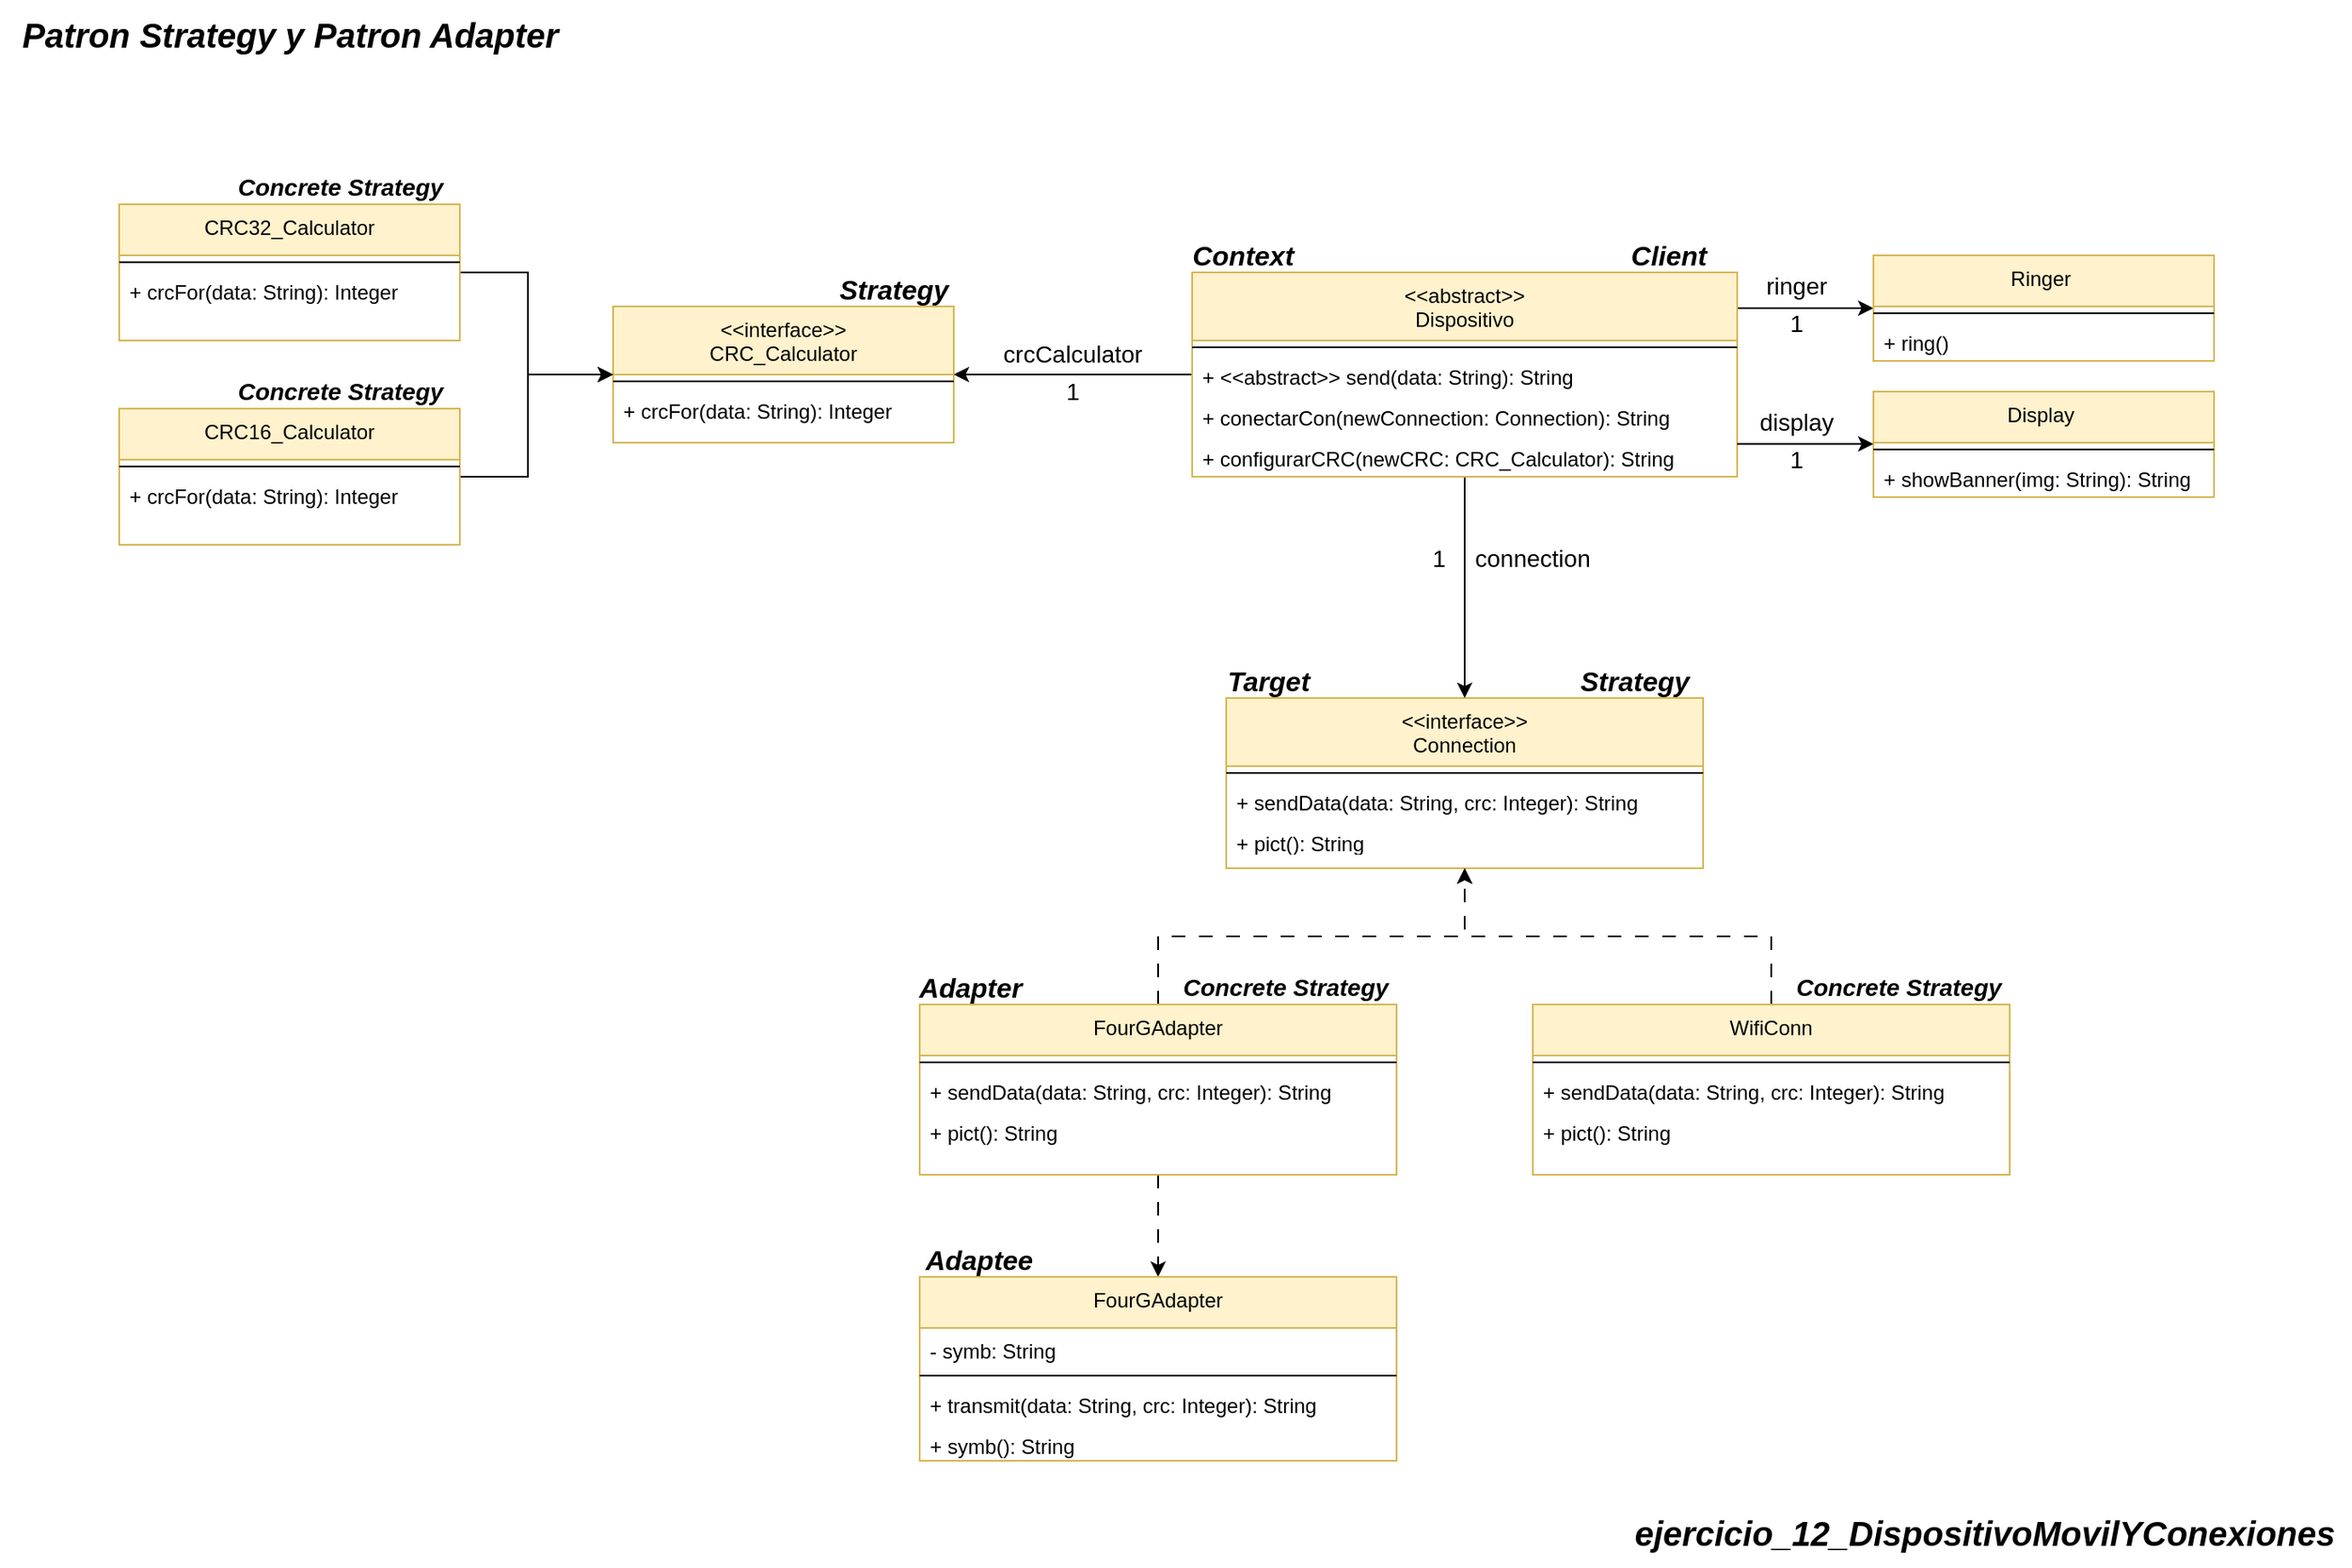 <mxfile version="24.4.0" type="google">
  <diagram name="Page-1" id="k8euVFh2n9N9xjjN2gfO">
    <mxGraphModel grid="1" page="1" gridSize="10" guides="1" tooltips="1" connect="1" arrows="1" fold="1" pageScale="1" pageWidth="850" pageHeight="1100" math="0" shadow="0">
      <root>
        <mxCell id="0" />
        <mxCell id="1" parent="0" />
        <mxCell id="NC4hwwwxN1o7xKpPrsBJ-16" value="&lt;&lt;interface&gt;&gt;&#xa;Connection" style="swimlane;fontStyle=0;align=center;verticalAlign=top;childLayout=stackLayout;horizontal=1;startSize=40;horizontalStack=0;resizeParent=1;resizeLast=0;collapsible=1;marginBottom=0;rounded=0;shadow=0;strokeWidth=1;fillColor=#fff2cc;strokeColor=#d6b656;" vertex="1" parent="1">
          <mxGeometry x="-200" y="-2430" width="280" height="100" as="geometry">
            <mxRectangle x="110" y="-20" width="160" height="26" as="alternateBounds" />
          </mxGeometry>
        </mxCell>
        <mxCell id="NC4hwwwxN1o7xKpPrsBJ-21" value="" style="line;html=1;strokeWidth=1;align=left;verticalAlign=middle;spacingTop=-1;spacingLeft=3;spacingRight=3;rotatable=0;labelPosition=right;points=[];portConstraint=eastwest;" vertex="1" parent="NC4hwwwxN1o7xKpPrsBJ-16">
          <mxGeometry y="40" width="280" height="8" as="geometry" />
        </mxCell>
        <mxCell id="NC4hwwwxN1o7xKpPrsBJ-22" value="+ sendData(data: String, crc: Integer): String" style="text;align=left;verticalAlign=top;spacingLeft=4;spacingRight=4;overflow=hidden;rotatable=0;points=[[0,0.5],[1,0.5]];portConstraint=eastwest;rounded=0;shadow=0;html=0;" vertex="1" parent="NC4hwwwxN1o7xKpPrsBJ-16">
          <mxGeometry y="48" width="280" height="24" as="geometry" />
        </mxCell>
        <mxCell id="NC4hwwwxN1o7xKpPrsBJ-23" value="+ pict(): String" style="text;align=left;verticalAlign=top;spacingLeft=4;spacingRight=4;overflow=hidden;rotatable=0;points=[[0,0.5],[1,0.5]];portConstraint=eastwest;rounded=0;shadow=0;html=0;" vertex="1" parent="NC4hwwwxN1o7xKpPrsBJ-16">
          <mxGeometry y="72" width="280" height="16" as="geometry" />
        </mxCell>
        <mxCell id="NC4hwwwxN1o7xKpPrsBJ-79" value="&lt;&lt;interface&gt;&gt;&#xa;CRC_Calculator" style="swimlane;fontStyle=0;align=center;verticalAlign=top;childLayout=stackLayout;horizontal=1;startSize=40;horizontalStack=0;resizeParent=1;resizeLast=0;collapsible=1;marginBottom=0;rounded=0;shadow=0;strokeWidth=1;fillColor=#fff2cc;strokeColor=#d6b656;" vertex="1" parent="1">
          <mxGeometry x="-560" y="-2660" width="200" height="80" as="geometry">
            <mxRectangle x="110" y="-20" width="160" height="26" as="alternateBounds" />
          </mxGeometry>
        </mxCell>
        <mxCell id="NC4hwwwxN1o7xKpPrsBJ-81" value="" style="line;html=1;strokeWidth=1;align=left;verticalAlign=middle;spacingTop=-1;spacingLeft=3;spacingRight=3;rotatable=0;labelPosition=right;points=[];portConstraint=eastwest;" vertex="1" parent="NC4hwwwxN1o7xKpPrsBJ-79">
          <mxGeometry y="40" width="200" height="8" as="geometry" />
        </mxCell>
        <mxCell id="NC4hwwwxN1o7xKpPrsBJ-82" value="+ crcFor(data: String): Integer" style="text;align=left;verticalAlign=top;spacingLeft=4;spacingRight=4;overflow=hidden;rotatable=0;points=[[0,0.5],[1,0.5]];portConstraint=eastwest;rounded=0;shadow=0;html=0;" vertex="1" parent="NC4hwwwxN1o7xKpPrsBJ-79">
          <mxGeometry y="48" width="200" height="24" as="geometry" />
        </mxCell>
        <mxCell id="NC4hwwwxN1o7xKpPrsBJ-99" style="edgeStyle=orthogonalEdgeStyle;rounded=0;orthogonalLoop=1;jettySize=auto;html=1;" edge="1" parent="1" source="NC4hwwwxN1o7xKpPrsBJ-84" target="NC4hwwwxN1o7xKpPrsBJ-79">
          <mxGeometry relative="1" as="geometry" />
        </mxCell>
        <mxCell id="NC4hwwwxN1o7xKpPrsBJ-107" style="edgeStyle=orthogonalEdgeStyle;rounded=0;orthogonalLoop=1;jettySize=auto;html=1;" edge="1" parent="1" target="NC4hwwwxN1o7xKpPrsBJ-100">
          <mxGeometry relative="1" as="geometry">
            <mxPoint x="100.0" y="-2658.966" as="sourcePoint" />
            <Array as="points">
              <mxPoint x="120" y="-2659" />
              <mxPoint x="120" y="-2659" />
            </Array>
          </mxGeometry>
        </mxCell>
        <mxCell id="NC4hwwwxN1o7xKpPrsBJ-114" style="edgeStyle=orthogonalEdgeStyle;rounded=0;orthogonalLoop=1;jettySize=auto;html=1;entryX=0.5;entryY=0;entryDx=0;entryDy=0;" edge="1" parent="1" source="NC4hwwwxN1o7xKpPrsBJ-84" target="NC4hwwwxN1o7xKpPrsBJ-16">
          <mxGeometry relative="1" as="geometry" />
        </mxCell>
        <mxCell id="NC4hwwwxN1o7xKpPrsBJ-84" value="&lt;&lt;abstract&gt;&gt;&#xa;Dispositivo" style="swimlane;fontStyle=0;align=center;verticalAlign=top;childLayout=stackLayout;horizontal=1;startSize=40;horizontalStack=0;resizeParent=1;resizeLast=0;collapsible=1;marginBottom=0;rounded=0;shadow=0;strokeWidth=1;fillColor=#fff2cc;strokeColor=#d6b656;" vertex="1" parent="1">
          <mxGeometry x="-220" y="-2680" width="320" height="120" as="geometry">
            <mxRectangle x="110" y="-20" width="160" height="26" as="alternateBounds" />
          </mxGeometry>
        </mxCell>
        <mxCell id="NC4hwwwxN1o7xKpPrsBJ-85" value="" style="line;html=1;strokeWidth=1;align=left;verticalAlign=middle;spacingTop=-1;spacingLeft=3;spacingRight=3;rotatable=0;labelPosition=right;points=[];portConstraint=eastwest;" vertex="1" parent="NC4hwwwxN1o7xKpPrsBJ-84">
          <mxGeometry y="40" width="320" height="8" as="geometry" />
        </mxCell>
        <mxCell id="NC4hwwwxN1o7xKpPrsBJ-86" value="+ &lt;&lt;abstract&gt;&gt; send(data: String): String" style="text;align=left;verticalAlign=top;spacingLeft=4;spacingRight=4;overflow=hidden;rotatable=0;points=[[0,0.5],[1,0.5]];portConstraint=eastwest;rounded=0;shadow=0;html=0;" vertex="1" parent="NC4hwwwxN1o7xKpPrsBJ-84">
          <mxGeometry y="48" width="320" height="24" as="geometry" />
        </mxCell>
        <mxCell id="NC4hwwwxN1o7xKpPrsBJ-95" value="+ conectarCon(newConnection: Connection): String" style="text;align=left;verticalAlign=top;spacingLeft=4;spacingRight=4;overflow=hidden;rotatable=0;points=[[0,0.5],[1,0.5]];portConstraint=eastwest;rounded=0;shadow=0;html=0;" vertex="1" parent="NC4hwwwxN1o7xKpPrsBJ-84">
          <mxGeometry y="72" width="320" height="24" as="geometry" />
        </mxCell>
        <mxCell id="NC4hwwwxN1o7xKpPrsBJ-96" value="+ configurarCRC(newCRC: CRC_Calculator): String" style="text;align=left;verticalAlign=top;spacingLeft=4;spacingRight=4;overflow=hidden;rotatable=0;points=[[0,0.5],[1,0.5]];portConstraint=eastwest;rounded=0;shadow=0;html=0;" vertex="1" parent="NC4hwwwxN1o7xKpPrsBJ-84">
          <mxGeometry y="96" width="320" height="24" as="geometry" />
        </mxCell>
        <mxCell id="NC4hwwwxN1o7xKpPrsBJ-118" style="edgeStyle=orthogonalEdgeStyle;rounded=0;orthogonalLoop=1;jettySize=auto;html=1;" edge="1" parent="1" source="NC4hwwwxN1o7xKpPrsBJ-87" target="NC4hwwwxN1o7xKpPrsBJ-79">
          <mxGeometry relative="1" as="geometry">
            <Array as="points">
              <mxPoint x="-610" y="-2560" />
              <mxPoint x="-610" y="-2620" />
            </Array>
          </mxGeometry>
        </mxCell>
        <mxCell id="NC4hwwwxN1o7xKpPrsBJ-87" value="CRC16_Calculator" style="swimlane;fontStyle=0;align=center;verticalAlign=top;childLayout=stackLayout;horizontal=1;startSize=30;horizontalStack=0;resizeParent=1;resizeLast=0;collapsible=1;marginBottom=0;rounded=0;shadow=0;strokeWidth=1;fillColor=#fff2cc;strokeColor=#d6b656;" vertex="1" parent="1">
          <mxGeometry x="-850" y="-2600" width="200" height="80" as="geometry">
            <mxRectangle x="110" y="-20" width="160" height="26" as="alternateBounds" />
          </mxGeometry>
        </mxCell>
        <mxCell id="NC4hwwwxN1o7xKpPrsBJ-88" value="" style="line;html=1;strokeWidth=1;align=left;verticalAlign=middle;spacingTop=-1;spacingLeft=3;spacingRight=3;rotatable=0;labelPosition=right;points=[];portConstraint=eastwest;" vertex="1" parent="NC4hwwwxN1o7xKpPrsBJ-87">
          <mxGeometry y="30" width="200" height="8" as="geometry" />
        </mxCell>
        <mxCell id="NC4hwwwxN1o7xKpPrsBJ-89" value="+ crcFor(data: String): Integer" style="text;align=left;verticalAlign=top;spacingLeft=4;spacingRight=4;overflow=hidden;rotatable=0;points=[[0,0.5],[1,0.5]];portConstraint=eastwest;rounded=0;shadow=0;html=0;" vertex="1" parent="NC4hwwwxN1o7xKpPrsBJ-87">
          <mxGeometry y="38" width="200" height="24" as="geometry" />
        </mxCell>
        <mxCell id="NC4hwwwxN1o7xKpPrsBJ-94" style="edgeStyle=orthogonalEdgeStyle;rounded=0;orthogonalLoop=1;jettySize=auto;html=1;entryX=0;entryY=0.5;entryDx=0;entryDy=0;" edge="1" parent="1" source="NC4hwwwxN1o7xKpPrsBJ-90" target="NC4hwwwxN1o7xKpPrsBJ-79">
          <mxGeometry relative="1" as="geometry">
            <Array as="points">
              <mxPoint x="-610" y="-2680" />
              <mxPoint x="-610" y="-2620" />
            </Array>
          </mxGeometry>
        </mxCell>
        <mxCell id="NC4hwwwxN1o7xKpPrsBJ-90" value="CRC32_Calculator" style="swimlane;fontStyle=0;align=center;verticalAlign=top;childLayout=stackLayout;horizontal=1;startSize=30;horizontalStack=0;resizeParent=1;resizeLast=0;collapsible=1;marginBottom=0;rounded=0;shadow=0;strokeWidth=1;fillColor=#fff2cc;strokeColor=#d6b656;" vertex="1" parent="1">
          <mxGeometry x="-850" y="-2720" width="200" height="80" as="geometry">
            <mxRectangle x="110" y="-20" width="160" height="26" as="alternateBounds" />
          </mxGeometry>
        </mxCell>
        <mxCell id="NC4hwwwxN1o7xKpPrsBJ-91" value="" style="line;html=1;strokeWidth=1;align=left;verticalAlign=middle;spacingTop=-1;spacingLeft=3;spacingRight=3;rotatable=0;labelPosition=right;points=[];portConstraint=eastwest;" vertex="1" parent="NC4hwwwxN1o7xKpPrsBJ-90">
          <mxGeometry y="30" width="200" height="8" as="geometry" />
        </mxCell>
        <mxCell id="NC4hwwwxN1o7xKpPrsBJ-92" value="+ crcFor(data: String): Integer" style="text;align=left;verticalAlign=top;spacingLeft=4;spacingRight=4;overflow=hidden;rotatable=0;points=[[0,0.5],[1,0.5]];portConstraint=eastwest;rounded=0;shadow=0;html=0;" vertex="1" parent="NC4hwwwxN1o7xKpPrsBJ-90">
          <mxGeometry y="38" width="200" height="24" as="geometry" />
        </mxCell>
        <mxCell id="NC4hwwwxN1o7xKpPrsBJ-100" value="Ringer " style="swimlane;fontStyle=0;align=center;verticalAlign=top;childLayout=stackLayout;horizontal=1;startSize=30;horizontalStack=0;resizeParent=1;resizeLast=0;collapsible=1;marginBottom=0;rounded=0;shadow=0;strokeWidth=1;fillColor=#fff2cc;strokeColor=#d6b656;" vertex="1" parent="1">
          <mxGeometry x="180" y="-2690" width="200" height="62" as="geometry">
            <mxRectangle x="110" y="-20" width="160" height="26" as="alternateBounds" />
          </mxGeometry>
        </mxCell>
        <mxCell id="NC4hwwwxN1o7xKpPrsBJ-101" value="" style="line;html=1;strokeWidth=1;align=left;verticalAlign=middle;spacingTop=-1;spacingLeft=3;spacingRight=3;rotatable=0;labelPosition=right;points=[];portConstraint=eastwest;" vertex="1" parent="NC4hwwwxN1o7xKpPrsBJ-100">
          <mxGeometry y="30" width="200" height="8" as="geometry" />
        </mxCell>
        <mxCell id="NC4hwwwxN1o7xKpPrsBJ-102" value="+ ring()" style="text;align=left;verticalAlign=top;spacingLeft=4;spacingRight=4;overflow=hidden;rotatable=0;points=[[0,0.5],[1,0.5]];portConstraint=eastwest;rounded=0;shadow=0;html=0;" vertex="1" parent="NC4hwwwxN1o7xKpPrsBJ-100">
          <mxGeometry y="38" width="200" height="24" as="geometry" />
        </mxCell>
        <mxCell id="NC4hwwwxN1o7xKpPrsBJ-103" value="Display " style="swimlane;fontStyle=0;align=center;verticalAlign=top;childLayout=stackLayout;horizontal=1;startSize=30;horizontalStack=0;resizeParent=1;resizeLast=0;collapsible=1;marginBottom=0;rounded=0;shadow=0;strokeWidth=1;fillColor=#fff2cc;strokeColor=#d6b656;" vertex="1" parent="1">
          <mxGeometry x="180" y="-2610" width="200" height="62" as="geometry">
            <mxRectangle x="110" y="-20" width="160" height="26" as="alternateBounds" />
          </mxGeometry>
        </mxCell>
        <mxCell id="NC4hwwwxN1o7xKpPrsBJ-104" value="" style="line;html=1;strokeWidth=1;align=left;verticalAlign=middle;spacingTop=-1;spacingLeft=3;spacingRight=3;rotatable=0;labelPosition=right;points=[];portConstraint=eastwest;" vertex="1" parent="NC4hwwwxN1o7xKpPrsBJ-103">
          <mxGeometry y="30" width="200" height="8" as="geometry" />
        </mxCell>
        <mxCell id="NC4hwwwxN1o7xKpPrsBJ-105" value="+ showBanner(img: String): String" style="text;align=left;verticalAlign=top;spacingLeft=4;spacingRight=4;overflow=hidden;rotatable=0;points=[[0,0.5],[1,0.5]];portConstraint=eastwest;rounded=0;shadow=0;html=0;" vertex="1" parent="NC4hwwwxN1o7xKpPrsBJ-103">
          <mxGeometry y="38" width="200" height="24" as="geometry" />
        </mxCell>
        <mxCell id="NC4hwwwxN1o7xKpPrsBJ-109" style="edgeStyle=orthogonalEdgeStyle;rounded=0;orthogonalLoop=1;jettySize=auto;html=1;" edge="1" parent="1">
          <mxGeometry relative="1" as="geometry">
            <mxPoint x="100" y="-2579.2" as="sourcePoint" />
            <mxPoint x="180" y="-2579.2" as="targetPoint" />
            <Array as="points">
              <mxPoint x="120" y="-2579.2" />
              <mxPoint x="120" y="-2579.2" />
            </Array>
          </mxGeometry>
        </mxCell>
        <mxCell id="NC4hwwwxN1o7xKpPrsBJ-110" value="display" style="text;html=1;align=center;verticalAlign=middle;whiteSpace=wrap;rounded=0;fontSize=14;" vertex="1" parent="1">
          <mxGeometry x="110" y="-2600" width="50" height="15" as="geometry" />
        </mxCell>
        <mxCell id="NC4hwwwxN1o7xKpPrsBJ-111" value="ringer" style="text;html=1;align=center;verticalAlign=middle;whiteSpace=wrap;rounded=0;fontSize=14;" vertex="1" parent="1">
          <mxGeometry x="110" y="-2680" width="50" height="15" as="geometry" />
        </mxCell>
        <mxCell id="NC4hwwwxN1o7xKpPrsBJ-112" value="1" style="text;html=1;align=center;verticalAlign=middle;whiteSpace=wrap;rounded=0;fontSize=14;" vertex="1" parent="1">
          <mxGeometry x="110" y="-2660" width="50" height="20" as="geometry" />
        </mxCell>
        <mxCell id="NC4hwwwxN1o7xKpPrsBJ-113" value="1" style="text;html=1;align=center;verticalAlign=middle;whiteSpace=wrap;rounded=0;fontSize=14;" vertex="1" parent="1">
          <mxGeometry x="110" y="-2580" width="50" height="20" as="geometry" />
        </mxCell>
        <mxCell id="NC4hwwwxN1o7xKpPrsBJ-115" value="connection" style="text;html=1;align=center;verticalAlign=middle;whiteSpace=wrap;rounded=0;fontSize=14;" vertex="1" parent="1">
          <mxGeometry x="-50" y="-2520" width="60" height="15" as="geometry" />
        </mxCell>
        <mxCell id="NC4hwwwxN1o7xKpPrsBJ-116" value="1" style="text;html=1;align=center;verticalAlign=middle;whiteSpace=wrap;rounded=0;fontSize=14;" vertex="1" parent="1">
          <mxGeometry x="-90" y="-2522.5" width="30" height="20" as="geometry" />
        </mxCell>
        <mxCell id="NC4hwwwxN1o7xKpPrsBJ-119" value="crcCalculator" style="text;html=1;align=center;verticalAlign=middle;whiteSpace=wrap;rounded=0;fontSize=14;" vertex="1" parent="1">
          <mxGeometry x="-330" y="-2640" width="80" height="15" as="geometry" />
        </mxCell>
        <mxCell id="NC4hwwwxN1o7xKpPrsBJ-122" value="1" style="text;html=1;align=center;verticalAlign=middle;whiteSpace=wrap;rounded=0;fontSize=14;" vertex="1" parent="1">
          <mxGeometry x="-315" y="-2620" width="50" height="20" as="geometry" />
        </mxCell>
        <mxCell id="NC4hwwwxN1o7xKpPrsBJ-141" style="edgeStyle=orthogonalEdgeStyle;rounded=0;orthogonalLoop=1;jettySize=auto;html=1;dashed=1;dashPattern=8 8;" edge="1" parent="1" source="NC4hwwwxN1o7xKpPrsBJ-123" target="NC4hwwwxN1o7xKpPrsBJ-16">
          <mxGeometry relative="1" as="geometry" />
        </mxCell>
        <mxCell id="NC4hwwwxN1o7xKpPrsBJ-143" style="edgeStyle=orthogonalEdgeStyle;rounded=0;orthogonalLoop=1;jettySize=auto;html=1;entryX=0.5;entryY=0;entryDx=0;entryDy=0;dashed=1;dashPattern=8 8;" edge="1" parent="1" source="NC4hwwwxN1o7xKpPrsBJ-123" target="NC4hwwwxN1o7xKpPrsBJ-133">
          <mxGeometry relative="1" as="geometry" />
        </mxCell>
        <mxCell id="NC4hwwwxN1o7xKpPrsBJ-123" value="FourGAdapter" style="swimlane;fontStyle=0;align=center;verticalAlign=top;childLayout=stackLayout;horizontal=1;startSize=30;horizontalStack=0;resizeParent=1;resizeLast=0;collapsible=1;marginBottom=0;rounded=0;shadow=0;strokeWidth=1;fillColor=#fff2cc;strokeColor=#d6b656;" vertex="1" parent="1">
          <mxGeometry x="-380" y="-2250" width="280" height="100" as="geometry">
            <mxRectangle x="110" y="-20" width="160" height="26" as="alternateBounds" />
          </mxGeometry>
        </mxCell>
        <mxCell id="NC4hwwwxN1o7xKpPrsBJ-125" value="" style="line;html=1;strokeWidth=1;align=left;verticalAlign=middle;spacingTop=-1;spacingLeft=3;spacingRight=3;rotatable=0;labelPosition=right;points=[];portConstraint=eastwest;" vertex="1" parent="NC4hwwwxN1o7xKpPrsBJ-123">
          <mxGeometry y="30" width="280" height="8" as="geometry" />
        </mxCell>
        <mxCell id="NC4hwwwxN1o7xKpPrsBJ-126" value="+ sendData(data: String, crc: Integer): String" style="text;align=left;verticalAlign=top;spacingLeft=4;spacingRight=4;overflow=hidden;rotatable=0;points=[[0,0.5],[1,0.5]];portConstraint=eastwest;rounded=0;shadow=0;html=0;" vertex="1" parent="NC4hwwwxN1o7xKpPrsBJ-123">
          <mxGeometry y="38" width="280" height="24" as="geometry" />
        </mxCell>
        <mxCell id="NC4hwwwxN1o7xKpPrsBJ-127" value="+ pict(): String" style="text;align=left;verticalAlign=top;spacingLeft=4;spacingRight=4;overflow=hidden;rotatable=0;points=[[0,0.5],[1,0.5]];portConstraint=eastwest;rounded=0;shadow=0;html=0;" vertex="1" parent="NC4hwwwxN1o7xKpPrsBJ-123">
          <mxGeometry y="62" width="280" height="22" as="geometry" />
        </mxCell>
        <mxCell id="NC4hwwwxN1o7xKpPrsBJ-133" value="FourGAdapter" style="swimlane;fontStyle=0;align=center;verticalAlign=top;childLayout=stackLayout;horizontal=1;startSize=30;horizontalStack=0;resizeParent=1;resizeLast=0;collapsible=1;marginBottom=0;rounded=0;shadow=0;strokeWidth=1;fillColor=#fff2cc;strokeColor=#d6b656;" vertex="1" parent="1">
          <mxGeometry x="-380" y="-2090" width="280" height="108" as="geometry">
            <mxRectangle x="110" y="-20" width="160" height="26" as="alternateBounds" />
          </mxGeometry>
        </mxCell>
        <mxCell id="NC4hwwwxN1o7xKpPrsBJ-144" value="- symb: String" style="text;align=left;verticalAlign=top;spacingLeft=4;spacingRight=4;overflow=hidden;rotatable=0;points=[[0,0.5],[1,0.5]];portConstraint=eastwest;rounded=0;shadow=0;html=0;" vertex="1" parent="NC4hwwwxN1o7xKpPrsBJ-133">
          <mxGeometry y="30" width="280" height="24" as="geometry" />
        </mxCell>
        <mxCell id="NC4hwwwxN1o7xKpPrsBJ-134" value="" style="line;html=1;strokeWidth=1;align=left;verticalAlign=middle;spacingTop=-1;spacingLeft=3;spacingRight=3;rotatable=0;labelPosition=right;points=[];portConstraint=eastwest;" vertex="1" parent="NC4hwwwxN1o7xKpPrsBJ-133">
          <mxGeometry y="54" width="280" height="8" as="geometry" />
        </mxCell>
        <mxCell id="NC4hwwwxN1o7xKpPrsBJ-135" value="+ transmit(data: String, crc: Integer): String" style="text;align=left;verticalAlign=top;spacingLeft=4;spacingRight=4;overflow=hidden;rotatable=0;points=[[0,0.5],[1,0.5]];portConstraint=eastwest;rounded=0;shadow=0;html=0;" vertex="1" parent="NC4hwwwxN1o7xKpPrsBJ-133">
          <mxGeometry y="62" width="280" height="24" as="geometry" />
        </mxCell>
        <mxCell id="NC4hwwwxN1o7xKpPrsBJ-136" value="+ symb(): String" style="text;align=left;verticalAlign=top;spacingLeft=4;spacingRight=4;overflow=hidden;rotatable=0;points=[[0,0.5],[1,0.5]];portConstraint=eastwest;rounded=0;shadow=0;html=0;" vertex="1" parent="NC4hwwwxN1o7xKpPrsBJ-133">
          <mxGeometry y="86" width="280" height="22" as="geometry" />
        </mxCell>
        <mxCell id="NC4hwwwxN1o7xKpPrsBJ-142" style="edgeStyle=orthogonalEdgeStyle;rounded=0;orthogonalLoop=1;jettySize=auto;html=1;dashed=1;dashPattern=8 8;" edge="1" parent="1" source="NC4hwwwxN1o7xKpPrsBJ-137" target="NC4hwwwxN1o7xKpPrsBJ-16">
          <mxGeometry relative="1" as="geometry" />
        </mxCell>
        <mxCell id="NC4hwwwxN1o7xKpPrsBJ-137" value="WifiConn" style="swimlane;fontStyle=0;align=center;verticalAlign=top;childLayout=stackLayout;horizontal=1;startSize=30;horizontalStack=0;resizeParent=1;resizeLast=0;collapsible=1;marginBottom=0;rounded=0;shadow=0;strokeWidth=1;fillColor=#fff2cc;strokeColor=#d6b656;" vertex="1" parent="1">
          <mxGeometry x="-20" y="-2250" width="280" height="100" as="geometry">
            <mxRectangle x="110" y="-20" width="160" height="26" as="alternateBounds" />
          </mxGeometry>
        </mxCell>
        <mxCell id="NC4hwwwxN1o7xKpPrsBJ-138" value="" style="line;html=1;strokeWidth=1;align=left;verticalAlign=middle;spacingTop=-1;spacingLeft=3;spacingRight=3;rotatable=0;labelPosition=right;points=[];portConstraint=eastwest;" vertex="1" parent="NC4hwwwxN1o7xKpPrsBJ-137">
          <mxGeometry y="30" width="280" height="8" as="geometry" />
        </mxCell>
        <mxCell id="NC4hwwwxN1o7xKpPrsBJ-139" value="+ sendData(data: String, crc: Integer): String" style="text;align=left;verticalAlign=top;spacingLeft=4;spacingRight=4;overflow=hidden;rotatable=0;points=[[0,0.5],[1,0.5]];portConstraint=eastwest;rounded=0;shadow=0;html=0;" vertex="1" parent="NC4hwwwxN1o7xKpPrsBJ-137">
          <mxGeometry y="38" width="280" height="24" as="geometry" />
        </mxCell>
        <mxCell id="NC4hwwwxN1o7xKpPrsBJ-140" value="+ pict(): String" style="text;align=left;verticalAlign=top;spacingLeft=4;spacingRight=4;overflow=hidden;rotatable=0;points=[[0,0.5],[1,0.5]];portConstraint=eastwest;rounded=0;shadow=0;html=0;" vertex="1" parent="NC4hwwwxN1o7xKpPrsBJ-137">
          <mxGeometry y="62" width="280" height="22" as="geometry" />
        </mxCell>
        <mxCell id="NC4hwwwxN1o7xKpPrsBJ-145" value="&lt;font style=&quot;font-size: 16px;&quot;&gt;&lt;b style=&quot;font-size: 16px;&quot;&gt;&lt;i style=&quot;font-size: 16px;&quot;&gt;Adaptee&lt;/i&gt;&lt;/b&gt;&lt;/font&gt;" style="text;html=1;align=center;verticalAlign=middle;whiteSpace=wrap;rounded=0;fontSize=16;" vertex="1" parent="1">
          <mxGeometry x="-380" y="-2110" width="70" height="20" as="geometry" />
        </mxCell>
        <mxCell id="NC4hwwwxN1o7xKpPrsBJ-146" value="&lt;font style=&quot;font-size: 16px;&quot;&gt;&lt;b style=&quot;font-size: 16px;&quot;&gt;&lt;i style=&quot;font-size: 16px;&quot;&gt;Adapter&lt;/i&gt;&lt;/b&gt;&lt;/font&gt;" style="text;html=1;align=center;verticalAlign=middle;whiteSpace=wrap;rounded=0;fontSize=16;" vertex="1" parent="1">
          <mxGeometry x="-385" y="-2270" width="70" height="20" as="geometry" />
        </mxCell>
        <mxCell id="NC4hwwwxN1o7xKpPrsBJ-148" value="&lt;font style=&quot;font-size: 14px;&quot;&gt;&lt;b style=&quot;font-size: 14px;&quot;&gt;&lt;i style=&quot;font-size: 14px;&quot;&gt;Concrete Strategy&lt;/i&gt;&lt;/b&gt;&lt;/font&gt;" style="text;html=1;align=center;verticalAlign=middle;whiteSpace=wrap;rounded=0;fontSize=14;" vertex="1" parent="1">
          <mxGeometry x="125" y="-2270" width="140" height="20" as="geometry" />
        </mxCell>
        <mxCell id="NC4hwwwxN1o7xKpPrsBJ-149" value="&lt;font style=&quot;font-size: 14px;&quot;&gt;&lt;b style=&quot;font-size: 14px;&quot;&gt;&lt;i style=&quot;font-size: 14px;&quot;&gt;Concrete Strategy&lt;/i&gt;&lt;/b&gt;&lt;/font&gt;" style="text;html=1;align=center;verticalAlign=middle;whiteSpace=wrap;rounded=0;fontSize=14;" vertex="1" parent="1">
          <mxGeometry x="-235" y="-2270" width="140" height="20" as="geometry" />
        </mxCell>
        <mxCell id="NC4hwwwxN1o7xKpPrsBJ-150" value="&lt;font style=&quot;font-size: 16px;&quot;&gt;&lt;b style=&quot;font-size: 16px;&quot;&gt;&lt;i style=&quot;font-size: 16px;&quot;&gt;Target&lt;/i&gt;&lt;/b&gt;&lt;/font&gt;" style="text;html=1;align=center;verticalAlign=middle;whiteSpace=wrap;rounded=0;fontSize=16;" vertex="1" parent="1">
          <mxGeometry x="-205" y="-2450" width="60" height="20" as="geometry" />
        </mxCell>
        <mxCell id="NC4hwwwxN1o7xKpPrsBJ-152" value="&lt;font style=&quot;font-size: 16px;&quot;&gt;&lt;b style=&quot;font-size: 16px;&quot;&gt;&lt;i style=&quot;font-size: 16px;&quot;&gt;Strategy&lt;/i&gt;&lt;/b&gt;&lt;/font&gt;" style="text;html=1;align=center;verticalAlign=middle;whiteSpace=wrap;rounded=0;fontSize=16;" vertex="1" parent="1">
          <mxGeometry x="5" y="-2450" width="70" height="20" as="geometry" />
        </mxCell>
        <mxCell id="NC4hwwwxN1o7xKpPrsBJ-153" value="&lt;font style=&quot;font-size: 16px;&quot;&gt;&lt;b style=&quot;font-size: 16px;&quot;&gt;&lt;i style=&quot;font-size: 16px;&quot;&gt;Context&lt;/i&gt;&lt;/b&gt;&lt;/font&gt;" style="text;html=1;align=center;verticalAlign=middle;whiteSpace=wrap;rounded=0;fontSize=16;" vertex="1" parent="1">
          <mxGeometry x="-225" y="-2700" width="70" height="20" as="geometry" />
        </mxCell>
        <mxCell id="NC4hwwwxN1o7xKpPrsBJ-154" value="&lt;font style=&quot;font-size: 16px;&quot;&gt;&lt;b style=&quot;font-size: 16px;&quot;&gt;&lt;i style=&quot;font-size: 16px;&quot;&gt;Client&lt;/i&gt;&lt;/b&gt;&lt;/font&gt;" style="text;html=1;align=center;verticalAlign=middle;whiteSpace=wrap;rounded=0;fontSize=16;" vertex="1" parent="1">
          <mxGeometry x="25" y="-2700" width="70" height="20" as="geometry" />
        </mxCell>
        <mxCell id="NC4hwwwxN1o7xKpPrsBJ-155" value="&lt;font style=&quot;font-size: 16px;&quot;&gt;&lt;b style=&quot;font-size: 16px;&quot;&gt;&lt;i style=&quot;font-size: 16px;&quot;&gt;Strategy&lt;/i&gt;&lt;/b&gt;&lt;/font&gt;" style="text;html=1;align=center;verticalAlign=middle;whiteSpace=wrap;rounded=0;fontSize=16;" vertex="1" parent="1">
          <mxGeometry x="-430" y="-2680" width="70" height="20" as="geometry" />
        </mxCell>
        <mxCell id="NC4hwwwxN1o7xKpPrsBJ-157" value="&lt;font style=&quot;font-size: 14px;&quot;&gt;&lt;b style=&quot;font-size: 14px;&quot;&gt;&lt;i style=&quot;font-size: 14px;&quot;&gt;Concrete Strategy&lt;/i&gt;&lt;/b&gt;&lt;/font&gt;" style="text;html=1;align=center;verticalAlign=middle;whiteSpace=wrap;rounded=0;fontSize=14;" vertex="1" parent="1">
          <mxGeometry x="-790" y="-2740" width="140" height="20" as="geometry" />
        </mxCell>
        <mxCell id="NC4hwwwxN1o7xKpPrsBJ-158" value="&lt;font style=&quot;font-size: 14px;&quot;&gt;&lt;b style=&quot;font-size: 14px;&quot;&gt;&lt;i style=&quot;font-size: 14px;&quot;&gt;Concrete Strategy&lt;/i&gt;&lt;/b&gt;&lt;/font&gt;" style="text;html=1;align=center;verticalAlign=middle;whiteSpace=wrap;rounded=0;fontSize=14;" vertex="1" parent="1">
          <mxGeometry x="-790" y="-2620" width="140" height="20" as="geometry" />
        </mxCell>
        <mxCell id="NC4hwwwxN1o7xKpPrsBJ-160" value="&lt;b style=&quot;&quot;&gt;&lt;i&gt;&lt;font style=&quot;font-size: 20px;&quot;&gt;Patron Strategy y Patron Adapter&lt;/font&gt;&lt;/i&gt;&lt;/b&gt;" style="text;html=1;align=center;verticalAlign=middle;resizable=0;points=[];autosize=1;strokeColor=none;fillColor=none;" vertex="1" parent="1">
          <mxGeometry x="-920" y="-2840" width="340" height="40" as="geometry" />
        </mxCell>
        <mxCell id="NC4hwwwxN1o7xKpPrsBJ-161" value="&lt;span style=&quot;font-size: 20px;&quot;&gt;&lt;b&gt;&lt;i&gt;ejercicio_12_DispositivoMovilYConexiones&lt;/i&gt;&lt;/b&gt;&lt;/span&gt;" style="text;html=1;align=center;verticalAlign=middle;resizable=0;points=[];autosize=1;strokeColor=none;fillColor=none;" vertex="1" parent="1">
          <mxGeometry x="30" y="-1960" width="430" height="40" as="geometry" />
        </mxCell>
      </root>
    </mxGraphModel>
  </diagram>
</mxfile>
